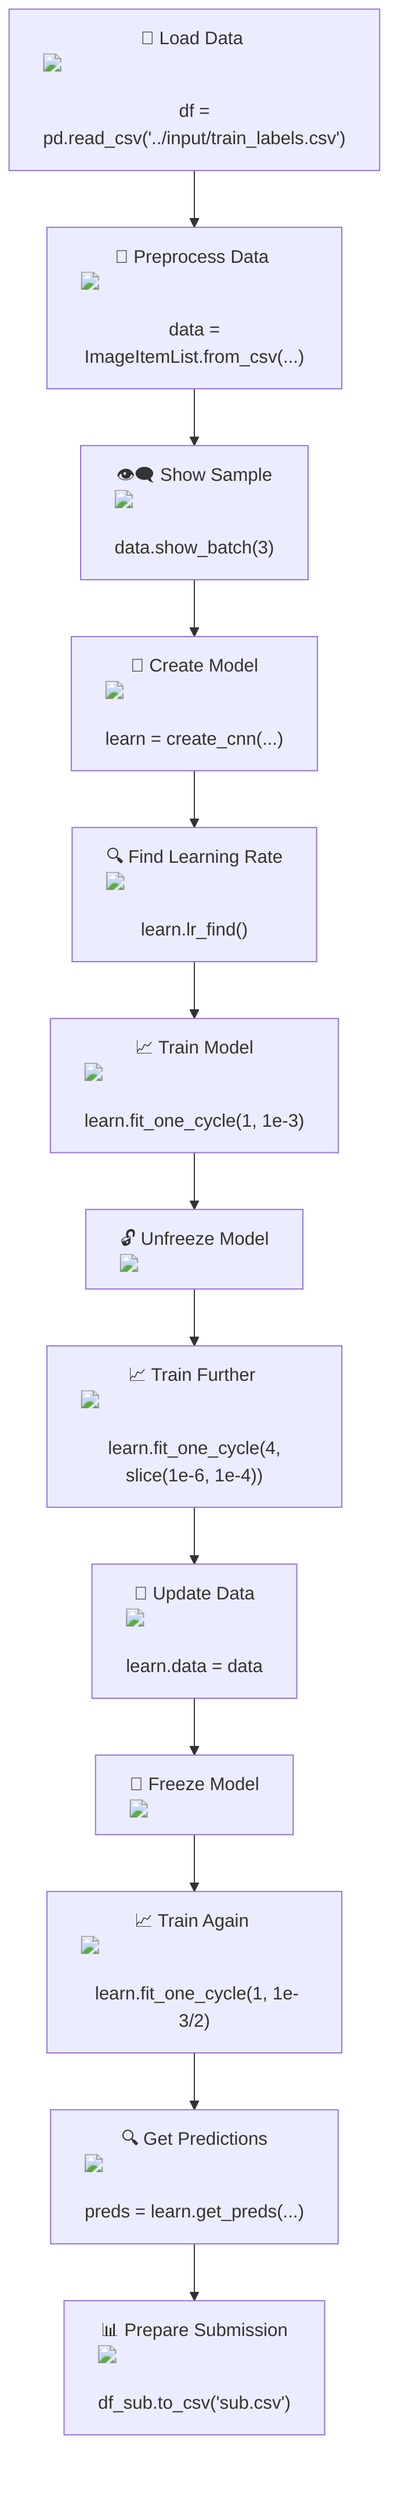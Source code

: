 flowchart TD
    A["🔄 Load Data <img src='../path/to/icons/file.svg' /> <br/> df = pd.read_csv('../input/train_labels.csv')"] --> B["🧹 Preprocess Data <img src='../path/to/icons/table.svg' /> <br/> data = ImageItemList.from_csv(...)"]
    B --> C["👁️‍🗨️ Show Sample <img src='../path/to/dummy_plots/barplot_template.svg' /> <br/> data.show_batch(3)"]
    C --> D["🧠 Create Model <img src='../path/to/icons/brain.svg' /> <br/> learn = create_cnn(...)"]
    D --> E["🔍 Find Learning Rate <img src='../path/to/icons/lineplot_template.svg' /> <br/> learn.lr_find()"]
    E --> F["📈 Train Model <img src='../path/to/icons/lineplot_template.svg' /> <br/> learn.fit_one_cycle(1, 1e-3)"]
    F --> G["🔓 Unfreeze Model <img src='../path/to/icons/brain.svg' />"]
    G --> H["📈 Train Further <img src='../path/to/icons/lineplot_template.svg' /> <br/> learn.fit_one_cycle(4, slice(1e-6, 1e-4))"]
    H --> I["🔄 Update Data <img src='../path/to/icons/file.svg' /> <br/> learn.data = data"]
    I --> J["🧠 Freeze Model <img src='../path/to/icons/brain.svg' />"]
    J --> K["📈 Train Again <img src='../path/to/icons/lineplot_template.svg' /> <br/> learn.fit_one_cycle(1, 1e-3/2)"]
    K --> L["🔍 Get Predictions <img src='../path/to/icons/lineplot_template.svg' /> <br/> preds = learn.get_preds(...)"]
    L --> M["📊 Prepare Submission <img src='../path/to/icons/file.svg' /> <br/> df_sub.to_csv('sub.csv')"]